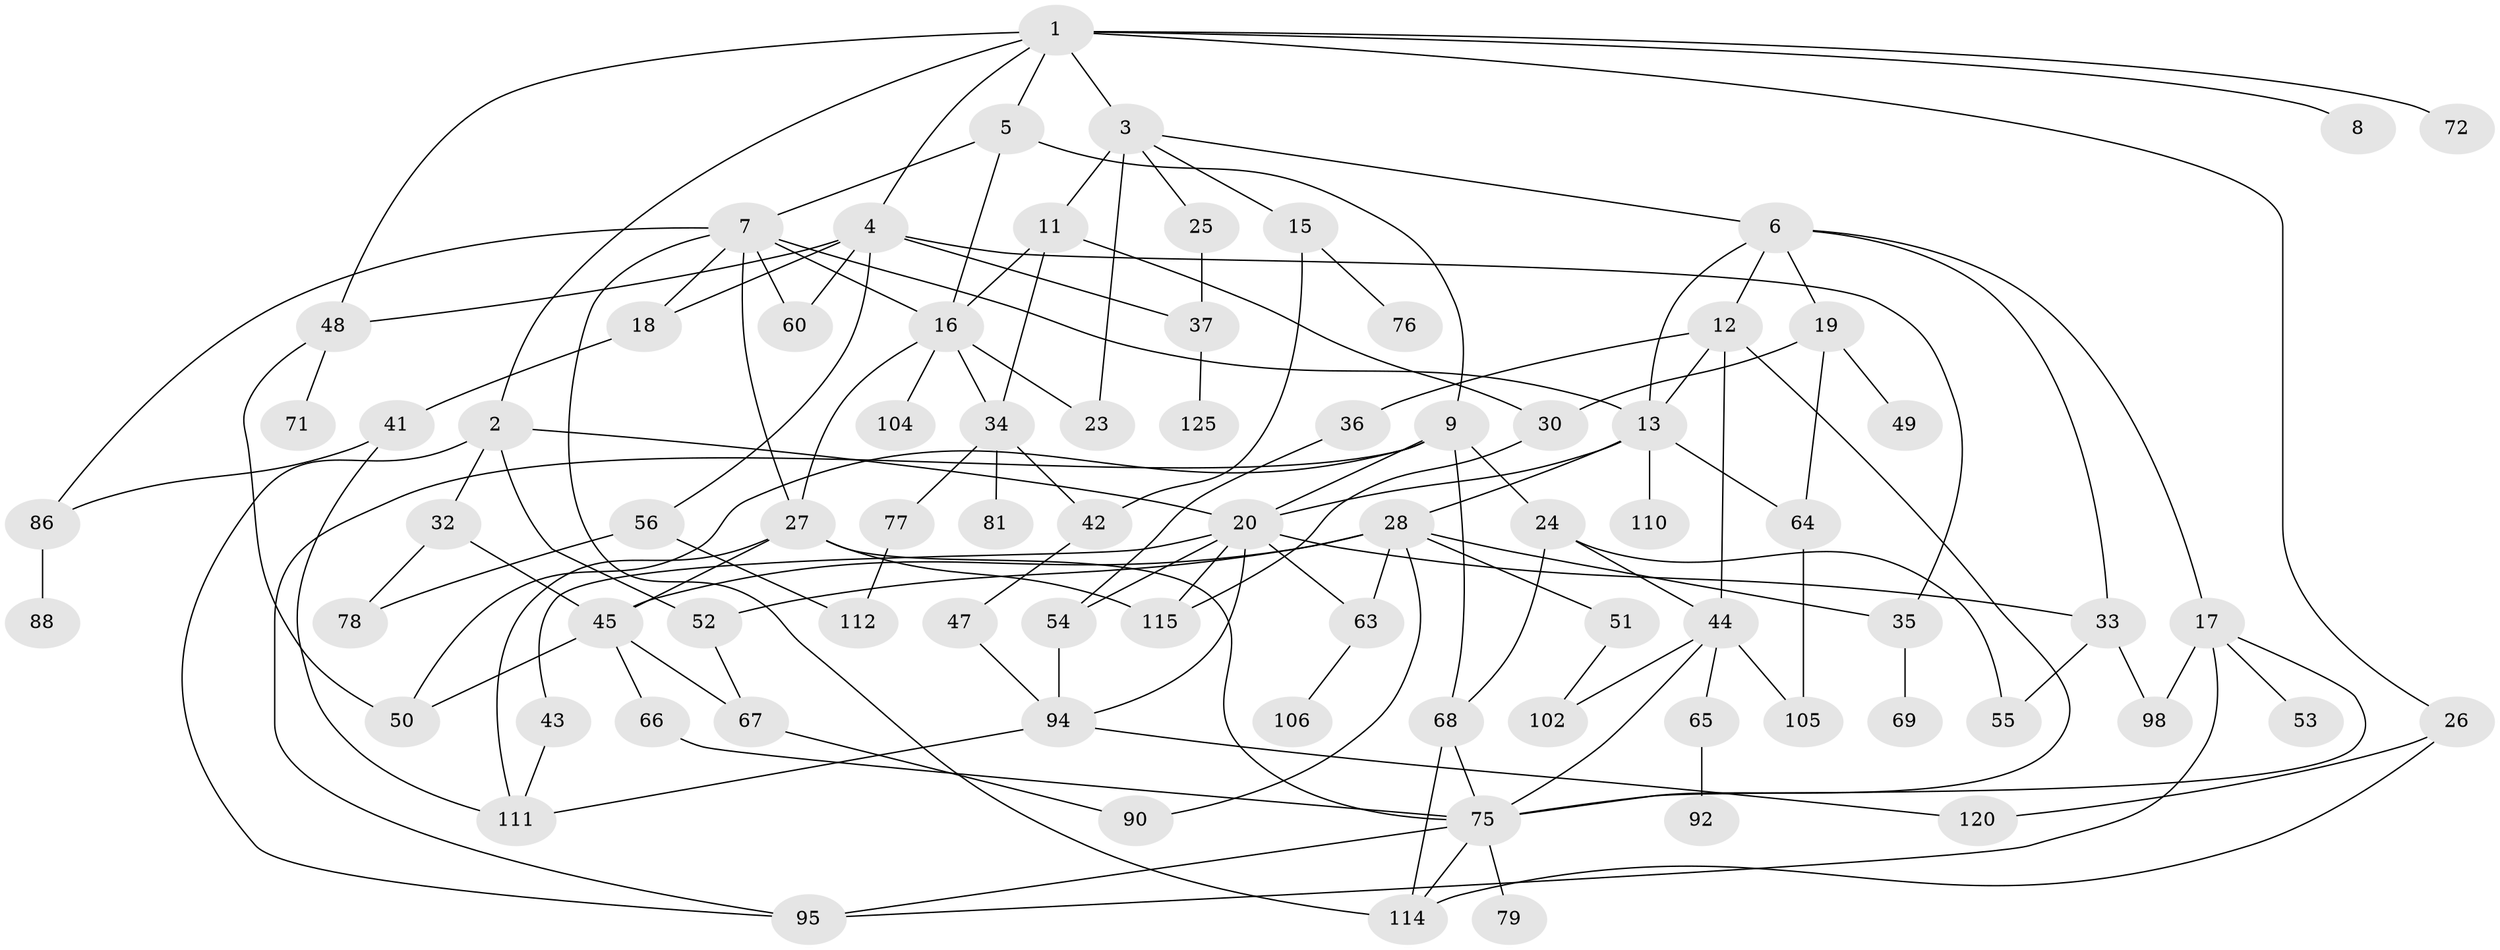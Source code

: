 // original degree distribution, {7: 0.024, 5: 0.088, 8: 0.016, 1: 0.184, 6: 0.048, 3: 0.248, 4: 0.072, 2: 0.32}
// Generated by graph-tools (version 1.1) at 2025/41/03/06/25 10:41:25]
// undirected, 80 vertices, 134 edges
graph export_dot {
graph [start="1"]
  node [color=gray90,style=filled];
  1 [super="+40"];
  2;
  3 [super="+73"];
  4 [super="+62"];
  5 [super="+82"];
  6 [super="+10"];
  7 [super="+14"];
  8;
  9 [super="+29"];
  11 [super="+97"];
  12 [super="+31"];
  13 [super="+85"];
  15;
  16 [super="+21"];
  17 [super="+22"];
  18;
  19 [super="+116"];
  20 [super="+38"];
  23 [super="+84"];
  24 [super="+46"];
  25;
  26 [super="+74"];
  27 [super="+59"];
  28 [super="+57"];
  30 [super="+61"];
  32;
  33 [super="+103"];
  34 [super="+70"];
  35;
  36;
  37 [super="+39"];
  41 [super="+58"];
  42 [super="+117"];
  43 [super="+101"];
  44 [super="+89"];
  45 [super="+108"];
  47;
  48 [super="+87"];
  49 [super="+80"];
  50 [super="+118"];
  51;
  52;
  53;
  54 [super="+123"];
  55 [super="+109"];
  56;
  60;
  63 [super="+96"];
  64 [super="+107"];
  65;
  66;
  67 [super="+83"];
  68 [super="+113"];
  69;
  71;
  72;
  75 [super="+91"];
  76;
  77;
  78 [super="+121"];
  79 [super="+93"];
  81;
  86;
  88;
  90 [super="+119"];
  92;
  94 [super="+100"];
  95 [super="+99"];
  98;
  102;
  104;
  105;
  106;
  110;
  111 [super="+122"];
  112 [super="+124"];
  114;
  115;
  120;
  125;
  1 -- 2;
  1 -- 3;
  1 -- 4;
  1 -- 5;
  1 -- 8;
  1 -- 26;
  1 -- 48;
  1 -- 72;
  2 -- 32;
  2 -- 52;
  2 -- 20;
  2 -- 95;
  3 -- 6;
  3 -- 11 [weight=2];
  3 -- 15;
  3 -- 23;
  3 -- 25;
  4 -- 18;
  4 -- 35;
  4 -- 56;
  4 -- 37;
  4 -- 48;
  4 -- 60;
  5 -- 7;
  5 -- 9;
  5 -- 16;
  6 -- 12;
  6 -- 13;
  6 -- 33;
  6 -- 17;
  6 -- 19;
  7 -- 13;
  7 -- 86;
  7 -- 18;
  7 -- 16;
  7 -- 114;
  7 -- 27;
  7 -- 60;
  9 -- 20;
  9 -- 24;
  9 -- 95;
  9 -- 68;
  9 -- 50;
  11 -- 34;
  11 -- 16;
  11 -- 30;
  12 -- 36;
  12 -- 44;
  12 -- 75;
  12 -- 13;
  13 -- 28;
  13 -- 64;
  13 -- 20;
  13 -- 110;
  15 -- 76;
  15 -- 42;
  16 -- 104;
  16 -- 34;
  16 -- 23;
  16 -- 27;
  17 -- 53;
  17 -- 98;
  17 -- 75;
  17 -- 95;
  18 -- 41;
  19 -- 30;
  19 -- 49;
  19 -- 64;
  20 -- 33;
  20 -- 115;
  20 -- 43;
  20 -- 54;
  20 -- 63;
  20 -- 94;
  24 -- 44;
  24 -- 68;
  24 -- 55;
  25 -- 37;
  26 -- 114;
  26 -- 120;
  27 -- 115;
  27 -- 75;
  27 -- 45;
  27 -- 111;
  28 -- 51;
  28 -- 52;
  28 -- 63;
  28 -- 35;
  28 -- 90;
  28 -- 45;
  30 -- 115;
  32 -- 45;
  32 -- 78;
  33 -- 98;
  33 -- 55;
  34 -- 42;
  34 -- 77;
  34 -- 81;
  35 -- 69;
  36 -- 54;
  37 -- 125;
  41 -- 86;
  41 -- 111;
  42 -- 47;
  43 -- 111;
  44 -- 65;
  44 -- 105;
  44 -- 102;
  44 -- 75;
  45 -- 66;
  45 -- 67;
  45 -- 50;
  47 -- 94;
  48 -- 50;
  48 -- 71;
  51 -- 102;
  52 -- 67;
  54 -- 94;
  56 -- 78;
  56 -- 112;
  63 -- 106;
  64 -- 105;
  65 -- 92;
  66 -- 75;
  67 -- 90;
  68 -- 114;
  68 -- 75;
  75 -- 79;
  75 -- 95;
  75 -- 114;
  77 -- 112;
  86 -- 88;
  94 -- 120;
  94 -- 111;
}
